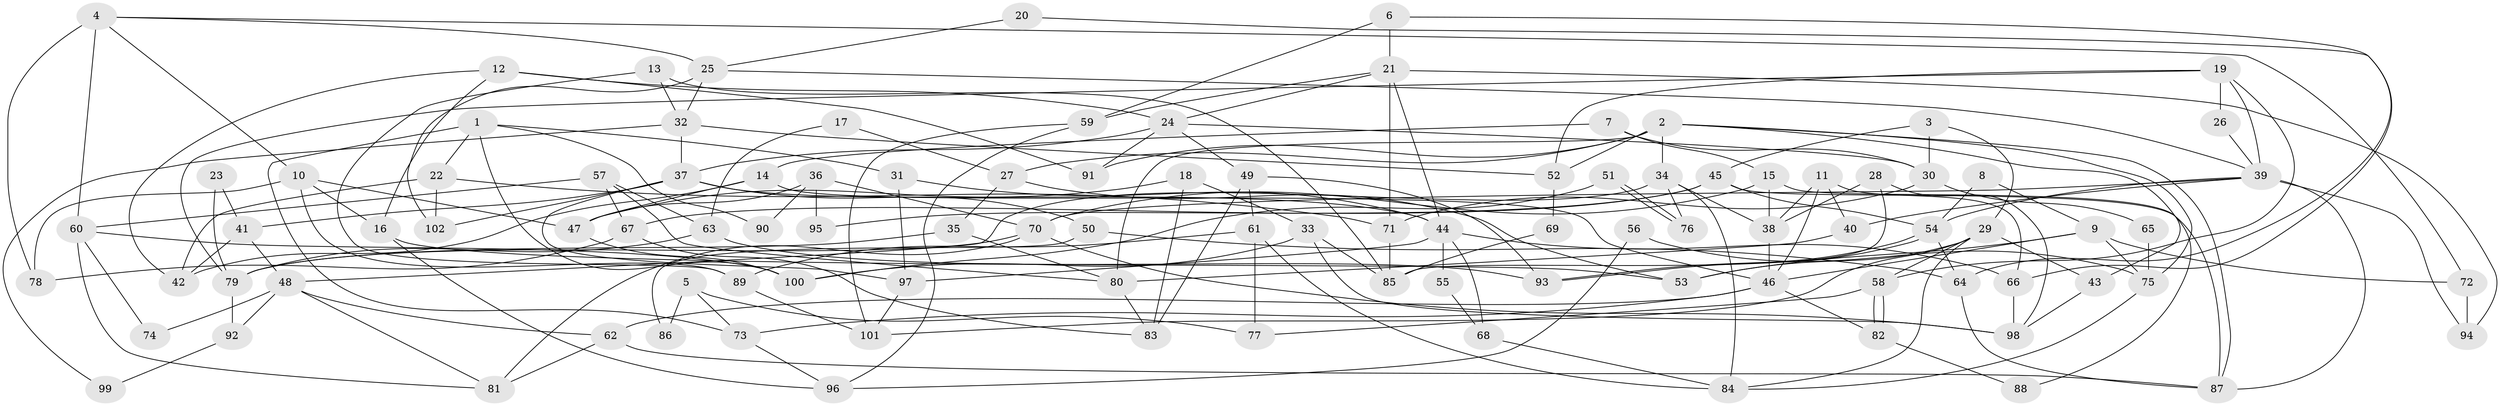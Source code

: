 // Generated by graph-tools (version 1.1) at 2025/36/03/09/25 02:36:23]
// undirected, 102 vertices, 204 edges
graph export_dot {
graph [start="1"]
  node [color=gray90,style=filled];
  1;
  2;
  3;
  4;
  5;
  6;
  7;
  8;
  9;
  10;
  11;
  12;
  13;
  14;
  15;
  16;
  17;
  18;
  19;
  20;
  21;
  22;
  23;
  24;
  25;
  26;
  27;
  28;
  29;
  30;
  31;
  32;
  33;
  34;
  35;
  36;
  37;
  38;
  39;
  40;
  41;
  42;
  43;
  44;
  45;
  46;
  47;
  48;
  49;
  50;
  51;
  52;
  53;
  54;
  55;
  56;
  57;
  58;
  59;
  60;
  61;
  62;
  63;
  64;
  65;
  66;
  67;
  68;
  69;
  70;
  71;
  72;
  73;
  74;
  75;
  76;
  77;
  78;
  79;
  80;
  81;
  82;
  83;
  84;
  85;
  86;
  87;
  88;
  89;
  90;
  91;
  92;
  93;
  94;
  95;
  96;
  97;
  98;
  99;
  100;
  101;
  102;
  1 -- 22;
  1 -- 31;
  1 -- 73;
  1 -- 90;
  1 -- 100;
  2 -- 34;
  2 -- 87;
  2 -- 27;
  2 -- 43;
  2 -- 52;
  2 -- 75;
  2 -- 80;
  2 -- 91;
  3 -- 29;
  3 -- 45;
  3 -- 30;
  4 -- 25;
  4 -- 60;
  4 -- 10;
  4 -- 72;
  4 -- 78;
  5 -- 73;
  5 -- 77;
  5 -- 86;
  6 -- 59;
  6 -- 21;
  6 -- 64;
  7 -- 14;
  7 -- 30;
  7 -- 15;
  8 -- 54;
  8 -- 9;
  9 -- 53;
  9 -- 75;
  9 -- 46;
  9 -- 72;
  10 -- 78;
  10 -- 16;
  10 -- 47;
  10 -- 89;
  11 -- 46;
  11 -- 40;
  11 -- 38;
  11 -- 66;
  12 -- 24;
  12 -- 91;
  12 -- 16;
  12 -- 42;
  13 -- 89;
  13 -- 32;
  13 -- 85;
  14 -- 46;
  14 -- 47;
  14 -- 42;
  15 -- 38;
  15 -- 70;
  15 -- 88;
  16 -- 53;
  16 -- 96;
  17 -- 63;
  17 -- 27;
  18 -- 47;
  18 -- 33;
  18 -- 83;
  19 -- 58;
  19 -- 39;
  19 -- 26;
  19 -- 52;
  19 -- 79;
  20 -- 25;
  20 -- 66;
  21 -- 59;
  21 -- 94;
  21 -- 24;
  21 -- 44;
  21 -- 71;
  22 -- 42;
  22 -- 71;
  22 -- 102;
  23 -- 41;
  23 -- 79;
  24 -- 30;
  24 -- 37;
  24 -- 49;
  24 -- 91;
  25 -- 32;
  25 -- 39;
  25 -- 102;
  26 -- 39;
  27 -- 35;
  27 -- 53;
  28 -- 38;
  28 -- 85;
  28 -- 98;
  29 -- 43;
  29 -- 53;
  29 -- 58;
  29 -- 84;
  29 -- 101;
  30 -- 71;
  30 -- 65;
  31 -- 97;
  31 -- 44;
  32 -- 37;
  32 -- 52;
  32 -- 99;
  33 -- 100;
  33 -- 98;
  33 -- 85;
  34 -- 48;
  34 -- 84;
  34 -- 38;
  34 -- 76;
  35 -- 79;
  35 -- 80;
  36 -- 70;
  36 -- 47;
  36 -- 90;
  36 -- 95;
  37 -- 102;
  37 -- 41;
  37 -- 44;
  37 -- 50;
  37 -- 97;
  38 -- 46;
  39 -- 70;
  39 -- 54;
  39 -- 40;
  39 -- 87;
  39 -- 94;
  40 -- 80;
  41 -- 42;
  41 -- 48;
  43 -- 98;
  44 -- 55;
  44 -- 66;
  44 -- 68;
  44 -- 97;
  45 -- 87;
  45 -- 54;
  45 -- 67;
  45 -- 95;
  46 -- 62;
  46 -- 73;
  46 -- 82;
  47 -- 100;
  48 -- 81;
  48 -- 62;
  48 -- 74;
  48 -- 92;
  49 -- 83;
  49 -- 61;
  49 -- 93;
  50 -- 64;
  50 -- 86;
  51 -- 100;
  51 -- 76;
  51 -- 76;
  52 -- 69;
  54 -- 93;
  54 -- 93;
  54 -- 64;
  55 -- 68;
  56 -- 75;
  56 -- 96;
  57 -- 63;
  57 -- 67;
  57 -- 60;
  57 -- 80;
  58 -- 82;
  58 -- 82;
  58 -- 77;
  59 -- 96;
  59 -- 101;
  60 -- 81;
  60 -- 74;
  60 -- 100;
  61 -- 89;
  61 -- 77;
  61 -- 84;
  62 -- 81;
  62 -- 87;
  63 -- 79;
  63 -- 93;
  64 -- 87;
  65 -- 75;
  66 -- 98;
  67 -- 83;
  67 -- 78;
  68 -- 84;
  69 -- 85;
  70 -- 98;
  70 -- 79;
  70 -- 81;
  71 -- 85;
  72 -- 94;
  73 -- 96;
  75 -- 84;
  79 -- 92;
  80 -- 83;
  82 -- 88;
  89 -- 101;
  92 -- 99;
  97 -- 101;
}
